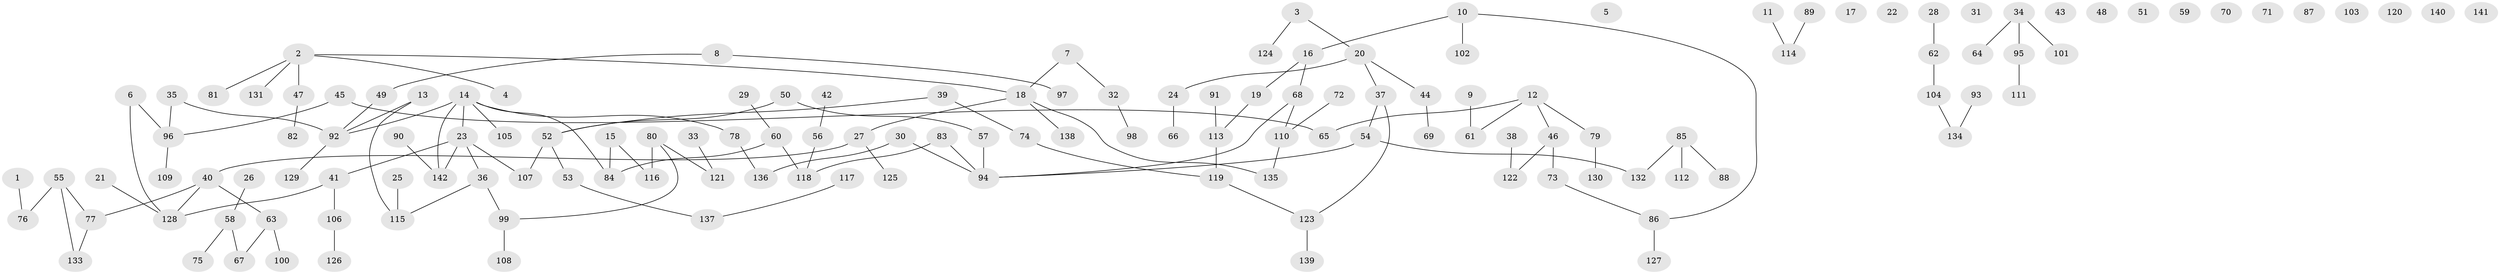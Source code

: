 // coarse degree distribution, {8: 0.025, 3: 0.1, 1: 0.35, 6: 0.025, 2: 0.375, 5: 0.05, 4: 0.075}
// Generated by graph-tools (version 1.1) at 2025/48/03/04/25 22:48:00]
// undirected, 142 vertices, 134 edges
graph export_dot {
  node [color=gray90,style=filled];
  1;
  2;
  3;
  4;
  5;
  6;
  7;
  8;
  9;
  10;
  11;
  12;
  13;
  14;
  15;
  16;
  17;
  18;
  19;
  20;
  21;
  22;
  23;
  24;
  25;
  26;
  27;
  28;
  29;
  30;
  31;
  32;
  33;
  34;
  35;
  36;
  37;
  38;
  39;
  40;
  41;
  42;
  43;
  44;
  45;
  46;
  47;
  48;
  49;
  50;
  51;
  52;
  53;
  54;
  55;
  56;
  57;
  58;
  59;
  60;
  61;
  62;
  63;
  64;
  65;
  66;
  67;
  68;
  69;
  70;
  71;
  72;
  73;
  74;
  75;
  76;
  77;
  78;
  79;
  80;
  81;
  82;
  83;
  84;
  85;
  86;
  87;
  88;
  89;
  90;
  91;
  92;
  93;
  94;
  95;
  96;
  97;
  98;
  99;
  100;
  101;
  102;
  103;
  104;
  105;
  106;
  107;
  108;
  109;
  110;
  111;
  112;
  113;
  114;
  115;
  116;
  117;
  118;
  119;
  120;
  121;
  122;
  123;
  124;
  125;
  126;
  127;
  128;
  129;
  130;
  131;
  132;
  133;
  134;
  135;
  136;
  137;
  138;
  139;
  140;
  141;
  142;
  1 -- 76;
  2 -- 4;
  2 -- 18;
  2 -- 47;
  2 -- 81;
  2 -- 131;
  3 -- 20;
  3 -- 124;
  6 -- 96;
  6 -- 128;
  7 -- 18;
  7 -- 32;
  8 -- 49;
  8 -- 97;
  9 -- 61;
  10 -- 16;
  10 -- 86;
  10 -- 102;
  11 -- 114;
  12 -- 46;
  12 -- 61;
  12 -- 65;
  12 -- 79;
  13 -- 92;
  13 -- 115;
  14 -- 23;
  14 -- 78;
  14 -- 84;
  14 -- 92;
  14 -- 105;
  14 -- 142;
  15 -- 84;
  15 -- 116;
  16 -- 19;
  16 -- 68;
  18 -- 27;
  18 -- 135;
  18 -- 138;
  19 -- 113;
  20 -- 24;
  20 -- 37;
  20 -- 44;
  21 -- 128;
  23 -- 36;
  23 -- 41;
  23 -- 107;
  23 -- 142;
  24 -- 66;
  25 -- 115;
  26 -- 58;
  27 -- 40;
  27 -- 125;
  28 -- 62;
  29 -- 60;
  30 -- 94;
  30 -- 136;
  32 -- 98;
  33 -- 121;
  34 -- 64;
  34 -- 95;
  34 -- 101;
  35 -- 92;
  35 -- 96;
  36 -- 99;
  36 -- 115;
  37 -- 54;
  37 -- 123;
  38 -- 122;
  39 -- 52;
  39 -- 74;
  40 -- 63;
  40 -- 77;
  40 -- 128;
  41 -- 106;
  41 -- 128;
  42 -- 56;
  44 -- 69;
  45 -- 65;
  45 -- 96;
  46 -- 73;
  46 -- 122;
  47 -- 82;
  49 -- 92;
  50 -- 52;
  50 -- 57;
  52 -- 53;
  52 -- 107;
  53 -- 137;
  54 -- 94;
  54 -- 132;
  55 -- 76;
  55 -- 77;
  55 -- 133;
  56 -- 118;
  57 -- 94;
  58 -- 67;
  58 -- 75;
  60 -- 84;
  60 -- 118;
  62 -- 104;
  63 -- 67;
  63 -- 100;
  68 -- 94;
  68 -- 110;
  72 -- 110;
  73 -- 86;
  74 -- 119;
  77 -- 133;
  78 -- 136;
  79 -- 130;
  80 -- 99;
  80 -- 116;
  80 -- 121;
  83 -- 94;
  83 -- 118;
  85 -- 88;
  85 -- 112;
  85 -- 132;
  86 -- 127;
  89 -- 114;
  90 -- 142;
  91 -- 113;
  92 -- 129;
  93 -- 134;
  95 -- 111;
  96 -- 109;
  99 -- 108;
  104 -- 134;
  106 -- 126;
  110 -- 135;
  113 -- 119;
  117 -- 137;
  119 -- 123;
  123 -- 139;
}
